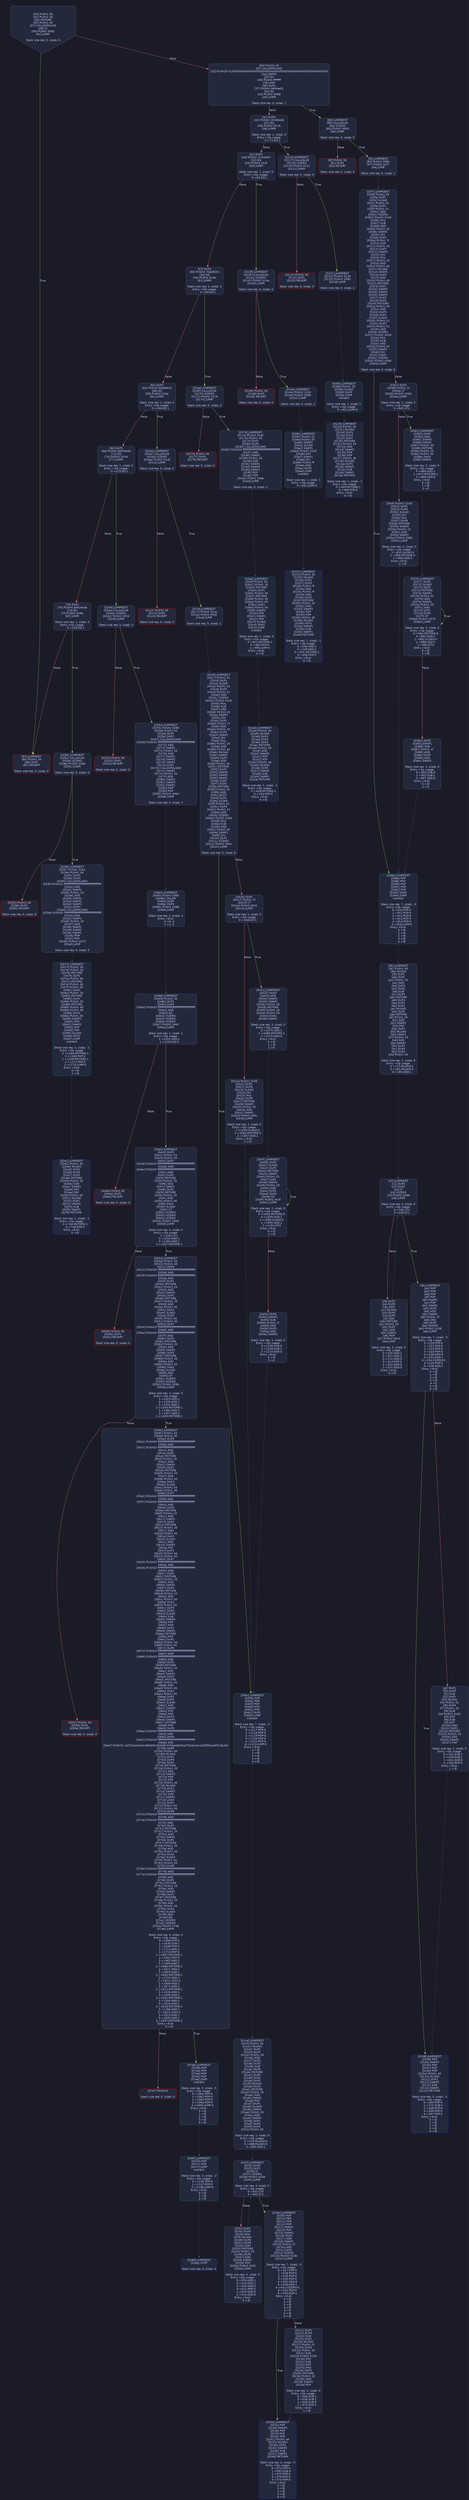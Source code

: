 digraph G {
    node [shape=box, style="filled, rounded", color="#565f89", fontcolor="#c0caf5", fontname="Helvetica", fillcolor="#24283b"];
    edge [color="#414868", fontcolor="#c0caf5", fontname="Helvetica"];
    bgcolor="#1a1b26";
    0 [ label = "[00] PUSH1 60
[02] PUSH1 40
[04] MSTORE
[05] PUSH1 04
[07] CALLDATASIZE
[08] LT
[09] PUSH2 0083
[0c] JUMPI

Stack size req: 0, sizeΔ: 0
" shape = invhouse]
    1 [ label = "[0d] PUSH1 00
[0f] CALLDATALOAD
[10] PUSH29 0100000000000000000000000000000000000000000000000000000000
[2e] SWAP1
[2f] DIV
[30] PUSH4 ffffffff
[35] AND
[36] DUP1
[37] PUSH4 06fdde03
[3c] EQ
[3d] PUSH2 0088
[40] JUMPI

Stack size req: 0, sizeΔ: 1
"]
    2 [ label = "[41] DUP1
[42] PUSH4 18160ddd
[47] EQ
[48] PUSH2 0116
[4b] JUMPI

Stack size req: 1, sizeΔ: 0
Entry->Op usage:
	0->71:EQ:1
"]
    3 [ label = "[4c] DUP1
[4d] PUSH4 313ce567
[52] EQ
[53] PUSH2 013f
[56] JUMPI

Stack size req: 1, sizeΔ: 0
Entry->Op usage:
	0->82:EQ:1
"]
    4 [ label = "[57] DUP1
[58] PUSH4 70a08231
[5d] EQ
[5e] PUSH2 016e
[61] JUMPI

Stack size req: 1, sizeΔ: 0
Entry->Op usage:
	0->93:EQ:1
"]
    5 [ label = "[62] DUP1
[63] PUSH4 95d89b41
[68] EQ
[69] PUSH2 01bb
[6c] JUMPI

Stack size req: 1, sizeΔ: 0
Entry->Op usage:
	0->104:EQ:1
"]
    6 [ label = "[6d] DUP1
[6e] PUSH4 a9059cbb
[73] EQ
[74] PUSH2 0249
[77] JUMPI

Stack size req: 1, sizeΔ: 0
Entry->Op usage:
	0->115:EQ:1
"]
    7 [ label = "[78] DUP1
[79] PUSH4 dd62ed3e
[7e] EQ
[7f] PUSH2 028b
[82] JUMPI

Stack size req: 1, sizeΔ: 0
Entry->Op usage:
	0->126:EQ:1
"]
    8 [ label = "[83] JUMPDEST
[84] PUSH1 00
[86] DUP1
[87] REVERT

Stack size req: 0, sizeΔ: 0
" color = "red"]
    9 [ label = "[88] JUMPDEST
[89] CALLVALUE
[8a] ISZERO
[8b] PUSH2 0093
[8e] JUMPI

Stack size req: 0, sizeΔ: 0
"]
    10 [ label = "[8f] PUSH1 00
[91] DUP1
[92] REVERT

Stack size req: 0, sizeΔ: 0
" color = "red"]
    11 [ label = "[93] JUMPDEST
[94] PUSH2 009b
[97] PUSH2 02f7
[9a] JUMP

Stack size req: 0, sizeΔ: 1
"]
    12 [ label = "[9b] JUMPDEST
[9c] PUSH1 40
[9e] MLOAD
[9f] DUP1
[a0] DUP1
[a1] PUSH1 20
[a3] ADD
[a4] DUP3
[a5] DUP2
[a6] SUB
[a7] DUP3
[a8] MSTORE
[a9] DUP4
[aa] DUP2
[ab] DUP2
[ac] MLOAD
[ad] DUP2
[ae] MSTORE
[af] PUSH1 20
[b1] ADD
[b2] SWAP2
[b3] POP
[b4] DUP1
[b5] MLOAD
[b6] SWAP1
[b7] PUSH1 20
[b9] ADD
[ba] SWAP1
[bb] DUP1
[bc] DUP4
[bd] DUP4
[be] PUSH1 00

Stack size req: 1, sizeΔ: 9
Entry->Op usage:
	0->172:MLOAD:0
	0->181:MLOAD:0
	0->185:ADD:1
"]
    13 [ label = "[c0] JUMPDEST
[c1] DUP4
[c2] DUP2
[c3] LT
[c4] ISZERO
[c5] PUSH2 00db
[c8] JUMPI

Stack size req: 4, sizeΔ: 0
Entry->Op usage:
	0->195:LT:0
	3->195:LT:1
"]
    14 [ label = "[c9] DUP1
[ca] DUP3
[cb] ADD
[cc] MLOAD
[cd] DUP2
[ce] DUP5
[cf] ADD
[d0] MSTORE
[d1] PUSH1 20
[d3] DUP2
[d4] ADD
[d5] SWAP1
[d6] POP
[d7] PUSH2 00c0
[da] JUMP

Stack size req: 3, sizeΔ: 0
Entry->Op usage:
	0->203:ADD:1
	0->207:ADD:1
	0->212:ADD:0
	0->214:POP:0
	1->203:ADD:0
	2->207:ADD:0
Entry->Exit:
	0->😵
"]
    15 [ label = "[db] JUMPDEST
[dc] POP
[dd] POP
[de] POP
[df] POP
[e0] SWAP1
[e1] POP
[e2] SWAP1
[e3] DUP2
[e4] ADD
[e5] SWAP1
[e6] PUSH1 1f
[e8] AND
[e9] DUP1
[ea] ISZERO
[eb] PUSH2 0108
[ee] JUMPI

Stack size req: 7, sizeΔ: -5
Entry->Op usage:
	0->220:POP:0
	1->221:POP:0
	2->222:POP:0
	3->223:POP:0
	4->228:ADD:0
	4->232:AND:1
	4->234:ISZERO:0
	5->225:POP:0
	6->228:ADD:1
Entry->Exit:
	0->😵
	1->😵
	2->😵
	3->😵
	4->0
	5->😵
	6->😵
"]
    16 [ label = "[ef] DUP1
[f0] DUP3
[f1] SUB
[f2] DUP1
[f3] MLOAD
[f4] PUSH1 01
[f6] DUP4
[f7] PUSH1 20
[f9] SUB
[fa] PUSH2 0100
[fd] EXP
[fe] SUB
[ff] NOT
[0100] AND
[0101] DUP2
[0102] MSTORE
[0103] PUSH1 20
[0105] ADD
[0106] SWAP2
[0107] POP

Stack size req: 2, sizeΔ: 0
Entry->Op usage:
	0->241:SUB:1
	0->249:SUB:1
	1->241:SUB:0
	1->263:POP:0
Entry->Exit:
	1->😵
"]
    17 [ label = "[0108] JUMPDEST
[0109] POP
[010a] SWAP3
[010b] POP
[010c] POP
[010d] POP
[010e] PUSH1 40
[0110] MLOAD
[0111] DUP1
[0112] SWAP2
[0113] SUB
[0114] SWAP1
[0115] RETURN

Stack size req: 5, sizeΔ: -5
Entry->Op usage:
	0->265:POP:0
	1->275:SUB:0
	2->268:POP:0
	3->269:POP:0
	4->267:POP:0
Entry->Exit:
	0->😵
	1->😵
	2->😵
	3->😵
	4->😵
" color = "darkblue"]
    18 [ label = "[0116] JUMPDEST
[0117] CALLVALUE
[0118] ISZERO
[0119] PUSH2 0121
[011c] JUMPI

Stack size req: 0, sizeΔ: 0
"]
    19 [ label = "[011d] PUSH1 00
[011f] DUP1
[0120] REVERT

Stack size req: 0, sizeΔ: 0
" color = "red"]
    20 [ label = "[0121] JUMPDEST
[0122] PUSH2 0129
[0125] PUSH2 0395
[0128] JUMP

Stack size req: 0, sizeΔ: 1
"]
    21 [ label = "[0129] JUMPDEST
[012a] PUSH1 40
[012c] MLOAD
[012d] DUP1
[012e] DUP3
[012f] DUP2
[0130] MSTORE
[0131] PUSH1 20
[0133] ADD
[0134] SWAP2
[0135] POP
[0136] POP
[0137] PUSH1 40
[0139] MLOAD
[013a] DUP1
[013b] SWAP2
[013c] SUB
[013d] SWAP1
[013e] RETURN

Stack size req: 1, sizeΔ: -1
Entry->Op usage:
	0->304:MSTORE:1
	0->309:POP:0
Entry->Exit:
	0->😵
" color = "darkblue"]
    22 [ label = "[013f] JUMPDEST
[0140] CALLVALUE
[0141] ISZERO
[0142] PUSH2 014a
[0145] JUMPI

Stack size req: 0, sizeΔ: 0
"]
    23 [ label = "[0146] PUSH1 00
[0148] DUP1
[0149] REVERT

Stack size req: 0, sizeΔ: 0
" color = "red"]
    24 [ label = "[014a] JUMPDEST
[014b] PUSH2 0152
[014e] PUSH2 039b
[0151] JUMP

Stack size req: 0, sizeΔ: 1
"]
    25 [ label = "[0152] JUMPDEST
[0153] PUSH1 40
[0155] MLOAD
[0156] DUP1
[0157] DUP3
[0158] PUSH1 ff
[015a] AND
[015b] PUSH1 ff
[015d] AND
[015e] DUP2
[015f] MSTORE
[0160] PUSH1 20
[0162] ADD
[0163] SWAP2
[0164] POP
[0165] POP
[0166] PUSH1 40
[0168] MLOAD
[0169] DUP1
[016a] SWAP2
[016b] SUB
[016c] SWAP1
[016d] RETURN

Stack size req: 1, sizeΔ: -1
Entry->Op usage:
	0->346:AND:1
	0->349:AND:1
	0->351:MSTORE:1
	0->356:POP:0
Entry->Exit:
	0->😵
" color = "darkblue"]
    26 [ label = "[016e] JUMPDEST
[016f] CALLVALUE
[0170] ISZERO
[0171] PUSH2 0179
[0174] JUMPI

Stack size req: 0, sizeΔ: 0
"]
    27 [ label = "[0175] PUSH1 00
[0177] DUP1
[0178] REVERT

Stack size req: 0, sizeΔ: 0
" color = "red"]
    28 [ label = "[0179] JUMPDEST
[017a] PUSH2 01a5
[017d] PUSH1 04
[017f] DUP1
[0180] DUP1
[0181] CALLDATALOAD
[0182] PUSH20 ffffffffffffffffffffffffffffffffffffffff
[0197] AND
[0198] SWAP1
[0199] PUSH1 20
[019b] ADD
[019c] SWAP1
[019d] SWAP2
[019e] SWAP1
[019f] POP
[01a0] POP
[01a1] PUSH2 03ae
[01a4] JUMP

Stack size req: 0, sizeΔ: 2
"]
    29 [ label = "[01a5] JUMPDEST
[01a6] PUSH1 40
[01a8] MLOAD
[01a9] DUP1
[01aa] DUP3
[01ab] DUP2
[01ac] MSTORE
[01ad] PUSH1 20
[01af] ADD
[01b0] SWAP2
[01b1] POP
[01b2] POP
[01b3] PUSH1 40
[01b5] MLOAD
[01b6] DUP1
[01b7] SWAP2
[01b8] SUB
[01b9] SWAP1
[01ba] RETURN

Stack size req: 1, sizeΔ: -1
Entry->Op usage:
	0->428:MSTORE:1
	0->433:POP:0
Entry->Exit:
	0->😵
" color = "darkblue"]
    30 [ label = "[01bb] JUMPDEST
[01bc] CALLVALUE
[01bd] ISZERO
[01be] PUSH2 01c6
[01c1] JUMPI

Stack size req: 0, sizeΔ: 0
"]
    31 [ label = "[01c2] PUSH1 00
[01c4] DUP1
[01c5] REVERT

Stack size req: 0, sizeΔ: 0
" color = "red"]
    32 [ label = "[01c6] JUMPDEST
[01c7] PUSH2 01ce
[01ca] PUSH2 03c6
[01cd] JUMP

Stack size req: 0, sizeΔ: 1
"]
    33 [ label = "[01ce] JUMPDEST
[01cf] PUSH1 40
[01d1] MLOAD
[01d2] DUP1
[01d3] DUP1
[01d4] PUSH1 20
[01d6] ADD
[01d7] DUP3
[01d8] DUP2
[01d9] SUB
[01da] DUP3
[01db] MSTORE
[01dc] DUP4
[01dd] DUP2
[01de] DUP2
[01df] MLOAD
[01e0] DUP2
[01e1] MSTORE
[01e2] PUSH1 20
[01e4] ADD
[01e5] SWAP2
[01e6] POP
[01e7] DUP1
[01e8] MLOAD
[01e9] SWAP1
[01ea] PUSH1 20
[01ec] ADD
[01ed] SWAP1
[01ee] DUP1
[01ef] DUP4
[01f0] DUP4
[01f1] PUSH1 00

Stack size req: 1, sizeΔ: 9
Entry->Op usage:
	0->479:MLOAD:0
	0->488:MLOAD:0
	0->492:ADD:1
"]
    34 [ label = "[01f3] JUMPDEST
[01f4] DUP4
[01f5] DUP2
[01f6] LT
[01f7] ISZERO
[01f8] PUSH2 020e
[01fb] JUMPI

Stack size req: 4, sizeΔ: 0
Entry->Op usage:
	0->502:LT:0
	3->502:LT:1
"]
    35 [ label = "[01fc] DUP1
[01fd] DUP3
[01fe] ADD
[01ff] MLOAD
[0200] DUP2
[0201] DUP5
[0202] ADD
[0203] MSTORE
[0204] PUSH1 20
[0206] DUP2
[0207] ADD
[0208] SWAP1
[0209] POP
[020a] PUSH2 01f3
[020d] JUMP

Stack size req: 3, sizeΔ: 0
Entry->Op usage:
	0->510:ADD:1
	0->514:ADD:1
	0->519:ADD:0
	0->521:POP:0
	1->510:ADD:0
	2->514:ADD:0
Entry->Exit:
	0->😵
"]
    36 [ label = "[020e] JUMPDEST
[020f] POP
[0210] POP
[0211] POP
[0212] POP
[0213] SWAP1
[0214] POP
[0215] SWAP1
[0216] DUP2
[0217] ADD
[0218] SWAP1
[0219] PUSH1 1f
[021b] AND
[021c] DUP1
[021d] ISZERO
[021e] PUSH2 023b
[0221] JUMPI

Stack size req: 7, sizeΔ: -5
Entry->Op usage:
	0->527:POP:0
	1->528:POP:0
	2->529:POP:0
	3->530:POP:0
	4->535:ADD:0
	4->539:AND:1
	4->541:ISZERO:0
	5->532:POP:0
	6->535:ADD:1
Entry->Exit:
	0->😵
	1->😵
	2->😵
	3->😵
	4->0
	5->😵
	6->😵
"]
    37 [ label = "[0222] DUP1
[0223] DUP3
[0224] SUB
[0225] DUP1
[0226] MLOAD
[0227] PUSH1 01
[0229] DUP4
[022a] PUSH1 20
[022c] SUB
[022d] PUSH2 0100
[0230] EXP
[0231] SUB
[0232] NOT
[0233] AND
[0234] DUP2
[0235] MSTORE
[0236] PUSH1 20
[0238] ADD
[0239] SWAP2
[023a] POP

Stack size req: 2, sizeΔ: 0
Entry->Op usage:
	0->548:SUB:1
	0->556:SUB:1
	1->548:SUB:0
	1->570:POP:0
Entry->Exit:
	1->😵
"]
    38 [ label = "[023b] JUMPDEST
[023c] POP
[023d] SWAP3
[023e] POP
[023f] POP
[0240] POP
[0241] PUSH1 40
[0243] MLOAD
[0244] DUP1
[0245] SWAP2
[0246] SUB
[0247] SWAP1
[0248] RETURN

Stack size req: 5, sizeΔ: -5
Entry->Op usage:
	0->572:POP:0
	1->582:SUB:0
	2->575:POP:0
	3->576:POP:0
	4->574:POP:0
Entry->Exit:
	0->😵
	1->😵
	2->😵
	3->😵
	4->😵
" color = "darkblue"]
    39 [ label = "[0249] JUMPDEST
[024a] CALLVALUE
[024b] ISZERO
[024c] PUSH2 0254
[024f] JUMPI

Stack size req: 0, sizeΔ: 0
"]
    40 [ label = "[0250] PUSH1 00
[0252] DUP1
[0253] REVERT

Stack size req: 0, sizeΔ: 0
" color = "red"]
    41 [ label = "[0254] JUMPDEST
[0255] PUSH2 0289
[0258] PUSH1 04
[025a] DUP1
[025b] DUP1
[025c] CALLDATALOAD
[025d] PUSH20 ffffffffffffffffffffffffffffffffffffffff
[0272] AND
[0273] SWAP1
[0274] PUSH1 20
[0276] ADD
[0277] SWAP1
[0278] SWAP2
[0279] SWAP1
[027a] DUP1
[027b] CALLDATALOAD
[027c] SWAP1
[027d] PUSH1 20
[027f] ADD
[0280] SWAP1
[0281] SWAP2
[0282] SWAP1
[0283] POP
[0284] POP
[0285] PUSH2 0464
[0288] JUMP

Stack size req: 0, sizeΔ: 3
"]
    42 [ label = "[0289] JUMPDEST
[028a] STOP

Stack size req: 0, sizeΔ: 0
" color = "darkblue"]
    43 [ label = "[028b] JUMPDEST
[028c] CALLVALUE
[028d] ISZERO
[028e] PUSH2 0296
[0291] JUMPI

Stack size req: 0, sizeΔ: 0
"]
    44 [ label = "[0292] PUSH1 00
[0294] DUP1
[0295] REVERT

Stack size req: 0, sizeΔ: 0
" color = "red"]
    45 [ label = "[0296] JUMPDEST
[0297] PUSH2 02e1
[029a] PUSH1 04
[029c] DUP1
[029d] DUP1
[029e] CALLDATALOAD
[029f] PUSH20 ffffffffffffffffffffffffffffffffffffffff
[02b4] AND
[02b5] SWAP1
[02b6] PUSH1 20
[02b8] ADD
[02b9] SWAP1
[02ba] SWAP2
[02bb] SWAP1
[02bc] DUP1
[02bd] CALLDATALOAD
[02be] PUSH20 ffffffffffffffffffffffffffffffffffffffff
[02d3] AND
[02d4] SWAP1
[02d5] PUSH1 20
[02d7] ADD
[02d8] SWAP1
[02d9] SWAP2
[02da] SWAP1
[02db] POP
[02dc] POP
[02dd] PUSH2 0473
[02e0] JUMP

Stack size req: 0, sizeΔ: 3
"]
    46 [ label = "[02e1] JUMPDEST
[02e2] PUSH1 40
[02e4] MLOAD
[02e5] DUP1
[02e6] DUP3
[02e7] DUP2
[02e8] MSTORE
[02e9] PUSH1 20
[02eb] ADD
[02ec] SWAP2
[02ed] POP
[02ee] POP
[02ef] PUSH1 40
[02f1] MLOAD
[02f2] DUP1
[02f3] SWAP2
[02f4] SUB
[02f5] SWAP1
[02f6] RETURN

Stack size req: 1, sizeΔ: -1
Entry->Op usage:
	0->744:MSTORE:1
	0->749:POP:0
Entry->Exit:
	0->😵
" color = "darkblue"]
    47 [ label = "[02f7] JUMPDEST
[02f8] PUSH1 00
[02fa] DUP1
[02fb] SLOAD
[02fc] PUSH1 01
[02fe] DUP2
[02ff] PUSH1 01
[0301] AND
[0302] ISZERO
[0303] PUSH2 0100
[0306] MUL
[0307] SUB
[0308] AND
[0309] PUSH1 02
[030b] SWAP1
[030c] DIV
[030d] DUP1
[030e] PUSH1 1f
[0310] ADD
[0311] PUSH1 20
[0313] DUP1
[0314] SWAP2
[0315] DIV
[0316] MUL
[0317] PUSH1 20
[0319] ADD
[031a] PUSH1 40
[031c] MLOAD
[031d] SWAP1
[031e] DUP2
[031f] ADD
[0320] PUSH1 40
[0322] MSTORE
[0323] DUP1
[0324] SWAP3
[0325] SWAP2
[0326] SWAP1
[0327] DUP2
[0328] DUP2
[0329] MSTORE
[032a] PUSH1 20
[032c] ADD
[032d] DUP3
[032e] DUP1
[032f] SLOAD
[0330] PUSH1 01
[0332] DUP2
[0333] PUSH1 01
[0335] AND
[0336] ISZERO
[0337] PUSH2 0100
[033a] MUL
[033b] SUB
[033c] AND
[033d] PUSH1 02
[033f] SWAP1
[0340] DIV
[0341] DUP1
[0342] ISZERO
[0343] PUSH2 038d
[0346] JUMPI

Stack size req: 0, sizeΔ: 6
"]
    48 [ label = "[0347] DUP1
[0348] PUSH1 1f
[034a] LT
[034b] PUSH2 0362
[034e] JUMPI

Stack size req: 1, sizeΔ: 0
Entry->Op usage:
	0->842:LT:1
"]
    49 [ label = "[034f] PUSH2 0100
[0352] DUP1
[0353] DUP4
[0354] SLOAD
[0355] DIV
[0356] MUL
[0357] DUP4
[0358] MSTORE
[0359] SWAP2
[035a] PUSH1 20
[035c] ADD
[035d] SWAP2
[035e] PUSH2 038d
[0361] JUMP

Stack size req: 3, sizeΔ: 0
Entry->Op usage:
	1->852:SLOAD:0
	2->856:MSTORE:0
	2->860:ADD:1
Entry->Exit:
	2->😵
"]
    50 [ label = "[0362] JUMPDEST
[0363] DUP3
[0364] ADD
[0365] SWAP2
[0366] SWAP1
[0367] PUSH1 00
[0369] MSTORE
[036a] PUSH1 20
[036c] PUSH1 00
[036e] SHA3
[036f] SWAP1

Stack size req: 3, sizeΔ: 0
Entry->Op usage:
	0->868:ADD:1
	1->873:MSTORE:1
	2->868:ADD:0
Entry->Exit:
	0->😵
	1->😵
	2->0
"]
    51 [ label = "[0370] JUMPDEST
[0371] DUP2
[0372] SLOAD
[0373] DUP2
[0374] MSTORE
[0375] SWAP1
[0376] PUSH1 01
[0378] ADD
[0379] SWAP1
[037a] PUSH1 20
[037c] ADD
[037d] DUP1
[037e] DUP4
[037f] GT
[0380] PUSH2 0370
[0383] JUMPI

Stack size req: 3, sizeΔ: 0
Entry->Op usage:
	0->884:MSTORE:0
	0->892:ADD:1
	1->882:SLOAD:0
	1->888:ADD:1
	2->895:GT:0
Entry->Exit:
	0->😵
	1->😵
"]
    52 [ label = "[0384] DUP3
[0385] SWAP1
[0386] SUB
[0387] PUSH1 1f
[0389] AND
[038a] DUP3
[038b] ADD
[038c] SWAP2

Stack size req: 3, sizeΔ: 0
Entry->Op usage:
	0->902:SUB:0
	2->902:SUB:1
	2->907:ADD:0
Entry->Exit:
	0->😵
	2->0
"]
    53 [ label = "[038d] JUMPDEST
[038e] POP
[038f] POP
[0390] POP
[0391] POP
[0392] POP
[0393] DUP2
[0394] JUMP
Indirect!

Stack size req: 7, sizeΔ: -5
Entry->Op usage:
	0->910:POP:0
	1->911:POP:0
	2->912:POP:0
	3->913:POP:0
	4->914:POP:0
	6->916:JUMP:0
Entry->Exit:
	0->😵
	1->😵
	2->😵
	3->😵
	4->😵
" color = "teal"]
    54 [ label = "[0395] JUMPDEST
[0396] PUSH1 03
[0398] SLOAD
[0399] DUP2
[039a] JUMP
Indirect!

Stack size req: 1, sizeΔ: 1
Entry->Op usage:
	0->922:JUMP:0
" color = "teal"]
    55 [ label = "[039b] JUMPDEST
[039c] PUSH1 02
[039e] PUSH1 00
[03a0] SWAP1
[03a1] SLOAD
[03a2] SWAP1
[03a3] PUSH2 0100
[03a6] EXP
[03a7] SWAP1
[03a8] DIV
[03a9] PUSH1 ff
[03ab] AND
[03ac] DUP2
[03ad] JUMP
Indirect!

Stack size req: 1, sizeΔ: 1
Entry->Op usage:
	0->941:JUMP:0
" color = "teal"]
    56 [ label = "[03ae] JUMPDEST
[03af] PUSH1 04
[03b1] PUSH1 20
[03b3] MSTORE
[03b4] DUP1
[03b5] PUSH1 00
[03b7] MSTORE
[03b8] PUSH1 40
[03ba] PUSH1 00
[03bc] SHA3
[03bd] PUSH1 00
[03bf] SWAP2
[03c0] POP
[03c1] SWAP1
[03c2] POP
[03c3] SLOAD
[03c4] DUP2
[03c5] JUMP
Indirect!

Stack size req: 2, sizeΔ: 0
Entry->Op usage:
	0->951:MSTORE:1
	0->960:POP:0
	1->965:JUMP:0
Entry->Exit:
	0->😵
" color = "teal"]
    57 [ label = "[03c6] JUMPDEST
[03c7] PUSH1 01
[03c9] DUP1
[03ca] SLOAD
[03cb] PUSH1 01
[03cd] DUP2
[03ce] PUSH1 01
[03d0] AND
[03d1] ISZERO
[03d2] PUSH2 0100
[03d5] MUL
[03d6] SUB
[03d7] AND
[03d8] PUSH1 02
[03da] SWAP1
[03db] DIV
[03dc] DUP1
[03dd] PUSH1 1f
[03df] ADD
[03e0] PUSH1 20
[03e2] DUP1
[03e3] SWAP2
[03e4] DIV
[03e5] MUL
[03e6] PUSH1 20
[03e8] ADD
[03e9] PUSH1 40
[03eb] MLOAD
[03ec] SWAP1
[03ed] DUP2
[03ee] ADD
[03ef] PUSH1 40
[03f1] MSTORE
[03f2] DUP1
[03f3] SWAP3
[03f4] SWAP2
[03f5] SWAP1
[03f6] DUP2
[03f7] DUP2
[03f8] MSTORE
[03f9] PUSH1 20
[03fb] ADD
[03fc] DUP3
[03fd] DUP1
[03fe] SLOAD
[03ff] PUSH1 01
[0401] DUP2
[0402] PUSH1 01
[0404] AND
[0405] ISZERO
[0406] PUSH2 0100
[0409] MUL
[040a] SUB
[040b] AND
[040c] PUSH1 02
[040e] SWAP1
[040f] DIV
[0410] DUP1
[0411] ISZERO
[0412] PUSH2 045c
[0415] JUMPI

Stack size req: 0, sizeΔ: 6
"]
    58 [ label = "[0416] DUP1
[0417] PUSH1 1f
[0419] LT
[041a] PUSH2 0431
[041d] JUMPI

Stack size req: 1, sizeΔ: 0
Entry->Op usage:
	0->1049:LT:1
"]
    59 [ label = "[041e] PUSH2 0100
[0421] DUP1
[0422] DUP4
[0423] SLOAD
[0424] DIV
[0425] MUL
[0426] DUP4
[0427] MSTORE
[0428] SWAP2
[0429] PUSH1 20
[042b] ADD
[042c] SWAP2
[042d] PUSH2 045c
[0430] JUMP

Stack size req: 3, sizeΔ: 0
Entry->Op usage:
	1->1059:SLOAD:0
	2->1063:MSTORE:0
	2->1067:ADD:1
Entry->Exit:
	2->😵
"]
    60 [ label = "[0431] JUMPDEST
[0432] DUP3
[0433] ADD
[0434] SWAP2
[0435] SWAP1
[0436] PUSH1 00
[0438] MSTORE
[0439] PUSH1 20
[043b] PUSH1 00
[043d] SHA3
[043e] SWAP1

Stack size req: 3, sizeΔ: 0
Entry->Op usage:
	0->1075:ADD:1
	1->1080:MSTORE:1
	2->1075:ADD:0
Entry->Exit:
	0->😵
	1->😵
	2->0
"]
    61 [ label = "[043f] JUMPDEST
[0440] DUP2
[0441] SLOAD
[0442] DUP2
[0443] MSTORE
[0444] SWAP1
[0445] PUSH1 01
[0447] ADD
[0448] SWAP1
[0449] PUSH1 20
[044b] ADD
[044c] DUP1
[044d] DUP4
[044e] GT
[044f] PUSH2 043f
[0452] JUMPI

Stack size req: 3, sizeΔ: 0
Entry->Op usage:
	0->1091:MSTORE:0
	0->1099:ADD:1
	1->1089:SLOAD:0
	1->1095:ADD:1
	2->1102:GT:0
Entry->Exit:
	0->😵
	1->😵
"]
    62 [ label = "[0453] DUP3
[0454] SWAP1
[0455] SUB
[0456] PUSH1 1f
[0458] AND
[0459] DUP3
[045a] ADD
[045b] SWAP2

Stack size req: 3, sizeΔ: 0
Entry->Op usage:
	0->1109:SUB:0
	2->1109:SUB:1
	2->1114:ADD:0
Entry->Exit:
	0->😵
	2->0
"]
    63 [ label = "[045c] JUMPDEST
[045d] POP
[045e] POP
[045f] POP
[0460] POP
[0461] POP
[0462] DUP2
[0463] JUMP
Indirect!

Stack size req: 7, sizeΔ: -5
Entry->Op usage:
	0->1117:POP:0
	1->1118:POP:0
	2->1119:POP:0
	3->1120:POP:0
	4->1121:POP:0
	6->1123:JUMP:0
Entry->Exit:
	0->😵
	1->😵
	2->😵
	3->😵
	4->😵
" color = "teal"]
    64 [ label = "[0464] JUMPDEST
[0465] PUSH2 046f
[0468] CALLER
[0469] DUP4
[046a] DUP4
[046b] PUSH2 0498
[046e] JUMP

Stack size req: 2, sizeΔ: 4
Entry->Exit:
	0->0, 4
	1->1, 5
"]
    65 [ label = "[046f] JUMPDEST
[0470] POP
[0471] POP
[0472] JUMP
Indirect!

Stack size req: 3, sizeΔ: -3
Entry->Op usage:
	0->1136:POP:0
	1->1137:POP:0
	2->1138:JUMP:0
Entry->Exit:
	0->😵
	1->😵
	2->😵
" color = "teal"]
    66 [ label = "[0473] JUMPDEST
[0474] PUSH1 05
[0476] PUSH1 20
[0478] MSTORE
[0479] DUP2
[047a] PUSH1 00
[047c] MSTORE
[047d] PUSH1 40
[047f] PUSH1 00
[0481] SHA3
[0482] PUSH1 20
[0484] MSTORE
[0485] DUP1
[0486] PUSH1 00
[0488] MSTORE
[0489] PUSH1 40
[048b] PUSH1 00
[048d] SHA3
[048e] PUSH1 00
[0490] SWAP2
[0491] POP
[0492] SWAP2
[0493] POP
[0494] POP
[0495] SLOAD
[0496] DUP2
[0497] JUMP
Indirect!

Stack size req: 3, sizeΔ: -1
Entry->Op usage:
	0->1160:MSTORE:1
	0->1169:POP:0
	1->1148:MSTORE:1
	1->1171:POP:0
	2->1175:JUMP:0
Entry->Exit:
	0->😵
	1->😵
" color = "teal"]
    67 [ label = "[0498] JUMPDEST
[0499] PUSH1 00
[049b] DUP1
[049c] DUP4
[049d] PUSH20 ffffffffffffffffffffffffffffffffffffffff
[04b2] AND
[04b3] EQ
[04b4] ISZERO
[04b5] ISZERO
[04b6] ISZERO
[04b7] PUSH2 04bf
[04ba] JUMPI

Stack size req: 2, sizeΔ: 1
Entry->Op usage:
	1->1202:AND:1
	1->1203:EQ:0
"]
    68 [ label = "[04bb] PUSH1 00
[04bd] DUP1
[04be] REVERT

Stack size req: 0, sizeΔ: 0
" color = "red"]
    69 [ label = "[04bf] JUMPDEST
[04c0] DUP2
[04c1] PUSH1 04
[04c3] PUSH1 00
[04c5] DUP7
[04c6] PUSH20 ffffffffffffffffffffffffffffffffffffffff
[04db] AND
[04dc] PUSH20 ffffffffffffffffffffffffffffffffffffffff
[04f1] AND
[04f2] DUP2
[04f3] MSTORE
[04f4] PUSH1 20
[04f6] ADD
[04f7] SWAP1
[04f8] DUP2
[04f9] MSTORE
[04fa] PUSH1 20
[04fc] ADD
[04fd] PUSH1 00
[04ff] SHA3
[0500] SLOAD
[0501] LT
[0502] ISZERO
[0503] ISZERO
[0504] ISZERO
[0505] PUSH2 050d
[0508] JUMPI

Stack size req: 4, sizeΔ: 0
Entry->Op usage:
	1->1281:LT:1
	3->1243:AND:1
	3->1265:AND:1
	3->1267:MSTORE:1
"]
    70 [ label = "[0509] PUSH1 00
[050b] DUP1
[050c] REVERT

Stack size req: 0, sizeΔ: 0
" color = "red"]
    71 [ label = "[050d] JUMPDEST
[050e] PUSH1 04
[0510] PUSH1 00
[0512] DUP5
[0513] PUSH20 ffffffffffffffffffffffffffffffffffffffff
[0528] AND
[0529] PUSH20 ffffffffffffffffffffffffffffffffffffffff
[053e] AND
[053f] DUP2
[0540] MSTORE
[0541] PUSH1 20
[0543] ADD
[0544] SWAP1
[0545] DUP2
[0546] MSTORE
[0547] PUSH1 20
[0549] ADD
[054a] PUSH1 00
[054c] SHA3
[054d] SLOAD
[054e] DUP3
[054f] PUSH1 04
[0551] PUSH1 00
[0553] DUP7
[0554] PUSH20 ffffffffffffffffffffffffffffffffffffffff
[0569] AND
[056a] PUSH20 ffffffffffffffffffffffffffffffffffffffff
[057f] AND
[0580] DUP2
[0581] MSTORE
[0582] PUSH1 20
[0584] ADD
[0585] SWAP1
[0586] DUP2
[0587] MSTORE
[0588] PUSH1 20
[058a] ADD
[058b] PUSH1 00
[058d] SHA3
[058e] SLOAD
[058f] ADD
[0590] GT
[0591] ISZERO
[0592] ISZERO
[0593] PUSH2 059b
[0596] JUMPI

Stack size req: 3, sizeΔ: 0
Entry->Op usage:
	1->1423:ADD:1
	2->1320:AND:1
	2->1342:AND:1
	2->1344:MSTORE:1
	2->1385:AND:1
	2->1407:AND:1
	2->1409:MSTORE:1
"]
    72 [ label = "[0597] PUSH1 00
[0599] DUP1
[059a] REVERT

Stack size req: 0, sizeΔ: 0
" color = "red"]
    73 [ label = "[059b] JUMPDEST
[059c] PUSH1 04
[059e] PUSH1 00
[05a0] DUP5
[05a1] PUSH20 ffffffffffffffffffffffffffffffffffffffff
[05b6] AND
[05b7] PUSH20 ffffffffffffffffffffffffffffffffffffffff
[05cc] AND
[05cd] DUP2
[05ce] MSTORE
[05cf] PUSH1 20
[05d1] ADD
[05d2] SWAP1
[05d3] DUP2
[05d4] MSTORE
[05d5] PUSH1 20
[05d7] ADD
[05d8] PUSH1 00
[05da] SHA3
[05db] SLOAD
[05dc] PUSH1 04
[05de] PUSH1 00
[05e0] DUP7
[05e1] PUSH20 ffffffffffffffffffffffffffffffffffffffff
[05f6] AND
[05f7] PUSH20 ffffffffffffffffffffffffffffffffffffffff
[060c] AND
[060d] DUP2
[060e] MSTORE
[060f] PUSH1 20
[0611] ADD
[0612] SWAP1
[0613] DUP2
[0614] MSTORE
[0615] PUSH1 20
[0617] ADD
[0618] PUSH1 00
[061a] SHA3
[061b] SLOAD
[061c] ADD
[061d] SWAP1
[061e] POP
[061f] DUP2
[0620] PUSH1 04
[0622] PUSH1 00
[0624] DUP7
[0625] PUSH20 ffffffffffffffffffffffffffffffffffffffff
[063a] AND
[063b] PUSH20 ffffffffffffffffffffffffffffffffffffffff
[0650] AND
[0651] DUP2
[0652] MSTORE
[0653] PUSH1 20
[0655] ADD
[0656] SWAP1
[0657] DUP2
[0658] MSTORE
[0659] PUSH1 20
[065b] ADD
[065c] PUSH1 00
[065e] SHA3
[065f] PUSH1 00
[0661] DUP3
[0662] DUP3
[0663] SLOAD
[0664] SUB
[0665] SWAP3
[0666] POP
[0667] POP
[0668] DUP2
[0669] SWAP1
[066a] SSTORE
[066b] POP
[066c] DUP2
[066d] PUSH1 04
[066f] PUSH1 00
[0671] DUP6
[0672] PUSH20 ffffffffffffffffffffffffffffffffffffffff
[0687] AND
[0688] PUSH20 ffffffffffffffffffffffffffffffffffffffff
[069d] AND
[069e] DUP2
[069f] MSTORE
[06a0] PUSH1 20
[06a2] ADD
[06a3] SWAP1
[06a4] DUP2
[06a5] MSTORE
[06a6] PUSH1 20
[06a8] ADD
[06a9] PUSH1 00
[06ab] SHA3
[06ac] PUSH1 00
[06ae] DUP3
[06af] DUP3
[06b0] SLOAD
[06b1] ADD
[06b2] SWAP3
[06b3] POP
[06b4] POP
[06b5] DUP2
[06b6] SWAP1
[06b7] SSTORE
[06b8] POP
[06b9] DUP3
[06ba] PUSH20 ffffffffffffffffffffffffffffffffffffffff
[06cf] AND
[06d0] DUP5
[06d1] PUSH20 ffffffffffffffffffffffffffffffffffffffff
[06e6] AND
[06e7] PUSH32 ddf252ad1be2c89b69c2b068fc378daa952ba7f163c4a11628f55a4df523b3ef
[0708] DUP5
[0709] PUSH1 40
[070b] MLOAD
[070c] DUP1
[070d] DUP3
[070e] DUP2
[070f] MSTORE
[0710] PUSH1 20
[0712] ADD
[0713] SWAP2
[0714] POP
[0715] POP
[0716] PUSH1 40
[0718] MLOAD
[0719] DUP1
[071a] SWAP2
[071b] SUB
[071c] SWAP1
[071d] LOG3
[071e] DUP1
[071f] PUSH1 04
[0721] PUSH1 00
[0723] DUP6
[0724] PUSH20 ffffffffffffffffffffffffffffffffffffffff
[0739] AND
[073a] PUSH20 ffffffffffffffffffffffffffffffffffffffff
[074f] AND
[0750] DUP2
[0751] MSTORE
[0752] PUSH1 20
[0754] ADD
[0755] SWAP1
[0756] DUP2
[0757] MSTORE
[0758] PUSH1 20
[075a] ADD
[075b] PUSH1 00
[075d] SHA3
[075e] SLOAD
[075f] PUSH1 04
[0761] PUSH1 00
[0763] DUP8
[0764] PUSH20 ffffffffffffffffffffffffffffffffffffffff
[0779] AND
[077a] PUSH20 ffffffffffffffffffffffffffffffffffffffff
[078f] AND
[0790] DUP2
[0791] MSTORE
[0792] PUSH1 20
[0794] ADD
[0795] SWAP1
[0796] DUP2
[0797] MSTORE
[0798] PUSH1 20
[079a] ADD
[079b] PUSH1 00
[079d] SHA3
[079e] SLOAD
[079f] ADD
[07a0] EQ
[07a1] ISZERO
[07a2] ISZERO
[07a3] PUSH2 07a8
[07a6] JUMPI

Stack size req: 4, sizeΔ: 0
Entry->Op usage:
	0->1566:POP:0
	1->1636:SUB:1
	1->1638:POP:0
	1->1713:ADD:1
	1->1715:POP:0
	1->1807:MSTORE:1
	1->1812:POP:0
	2->1462:AND:1
	2->1484:AND:1
	2->1486:MSTORE:1
	2->1671:AND:1
	2->1693:AND:1
	2->1695:MSTORE:1
	2->1743:AND:1
	2->1821:LOG3:4
	2->1849:AND:1
	2->1871:AND:1
	2->1873:MSTORE:1
	3->1526:AND:1
	3->1548:AND:1
	3->1550:MSTORE:1
	3->1594:AND:1
	3->1616:AND:1
	3->1618:MSTORE:1
	3->1766:AND:1
	3->1821:LOG3:3
	3->1913:AND:1
	3->1935:AND:1
	3->1937:MSTORE:1
Entry->Exit:
	0->😵
"]
    74 [ label = "[07a7] INVALID

Stack size req: 0, sizeΔ: 0
" color = "red"]
    75 [ label = "[07a8] JUMPDEST
[07a9] POP
[07aa] POP
[07ab] POP
[07ac] POP
[07ad] JUMP
Indirect!

Stack size req: 5, sizeΔ: -5
Entry->Op usage:
	0->1961:POP:0
	1->1962:POP:0
	2->1963:POP:0
	3->1964:POP:0
	4->1965:JUMP:0
Entry->Exit:
	0->😵
	1->😵
	2->😵
	3->😵
	4->😵
" color = "teal"]
    0 -> 1 [ label = "False" color = "#f7768e"]
    0 -> 8 [ label = "True" color = "#9ece6a"]
    1 -> 2 [ label = "False" color = "#f7768e"]
    1 -> 9 [ label = "True" color = "#9ece6a"]
    2 -> 3 [ label = "False" color = "#f7768e"]
    2 -> 18 [ label = "True" color = "#9ece6a"]
    3 -> 4 [ label = "False" color = "#f7768e"]
    3 -> 22 [ label = "True" color = "#9ece6a"]
    4 -> 5 [ label = "False" color = "#f7768e"]
    4 -> 26 [ label = "True" color = "#9ece6a"]
    5 -> 6 [ label = "False" color = "#f7768e"]
    5 -> 30 [ label = "True" color = "#9ece6a"]
    6 -> 7 [ label = "False" color = "#f7768e"]
    6 -> 39 [ label = "True" color = "#9ece6a"]
    7 -> 8 [ label = "False" color = "#f7768e"]
    7 -> 43 [ label = "True" color = "#9ece6a"]
    9 -> 10 [ label = "False" color = "#f7768e"]
    9 -> 11 [ label = "True" color = "#9ece6a"]
    11 -> 47 [ ]
    12 -> 13 [ ]
    13 -> 14 [ label = "False" color = "#f7768e"]
    13 -> 15 [ label = "True" color = "#9ece6a"]
    14 -> 13 [ ]
    15 -> 16 [ label = "False" color = "#f7768e"]
    15 -> 17 [ label = "True" color = "#9ece6a"]
    16 -> 17 [ ]
    18 -> 19 [ label = "False" color = "#f7768e"]
    18 -> 20 [ label = "True" color = "#9ece6a"]
    20 -> 54 [ ]
    22 -> 23 [ label = "False" color = "#f7768e"]
    22 -> 24 [ label = "True" color = "#9ece6a"]
    24 -> 55 [ ]
    26 -> 27 [ label = "False" color = "#f7768e"]
    26 -> 28 [ label = "True" color = "#9ece6a"]
    28 -> 56 [ ]
    30 -> 31 [ label = "False" color = "#f7768e"]
    30 -> 32 [ label = "True" color = "#9ece6a"]
    32 -> 57 [ ]
    33 -> 34 [ ]
    34 -> 35 [ label = "False" color = "#f7768e"]
    34 -> 36 [ label = "True" color = "#9ece6a"]
    35 -> 34 [ ]
    36 -> 37 [ label = "False" color = "#f7768e"]
    36 -> 38 [ label = "True" color = "#9ece6a"]
    37 -> 38 [ ]
    39 -> 40 [ label = "False" color = "#f7768e"]
    39 -> 41 [ label = "True" color = "#9ece6a"]
    41 -> 64 [ ]
    43 -> 44 [ label = "False" color = "#f7768e"]
    43 -> 45 [ label = "True" color = "#9ece6a"]
    45 -> 66 [ ]
    47 -> 48 [ label = "False" color = "#f7768e"]
    47 -> 53 [ label = "True" color = "#9ece6a"]
    48 -> 49 [ label = "False" color = "#f7768e"]
    48 -> 50 [ label = "True" color = "#9ece6a"]
    49 -> 53 [ ]
    50 -> 51 [ ]
    51 -> 52 [ label = "False" color = "#f7768e"]
    51 -> 51 [ label = "True" color = "#9ece6a"]
    52 -> 53 [ ]
    57 -> 58 [ label = "False" color = "#f7768e"]
    57 -> 63 [ label = "True" color = "#9ece6a"]
    58 -> 59 [ label = "False" color = "#f7768e"]
    58 -> 60 [ label = "True" color = "#9ece6a"]
    59 -> 63 [ ]
    60 -> 61 [ ]
    61 -> 62 [ label = "False" color = "#f7768e"]
    61 -> 61 [ label = "True" color = "#9ece6a"]
    62 -> 63 [ ]
    64 -> 67 [ ]
    67 -> 68 [ label = "False" color = "#f7768e"]
    67 -> 69 [ label = "True" color = "#9ece6a"]
    69 -> 70 [ label = "False" color = "#f7768e"]
    69 -> 71 [ label = "True" color = "#9ece6a"]
    71 -> 72 [ label = "False" color = "#f7768e"]
    71 -> 73 [ label = "True" color = "#9ece6a"]
    73 -> 74 [ label = "False" color = "#f7768e"]
    73 -> 75 [ label = "True" color = "#9ece6a"]
    53 -> 12 [ ]
    54 -> 21 [ ]
    55 -> 25 [ ]
    56 -> 29 [ ]
    63 -> 33 [ ]
    75 -> 65 [ ]
    65 -> 42 [ ]
    66 -> 46 [ ]

}
